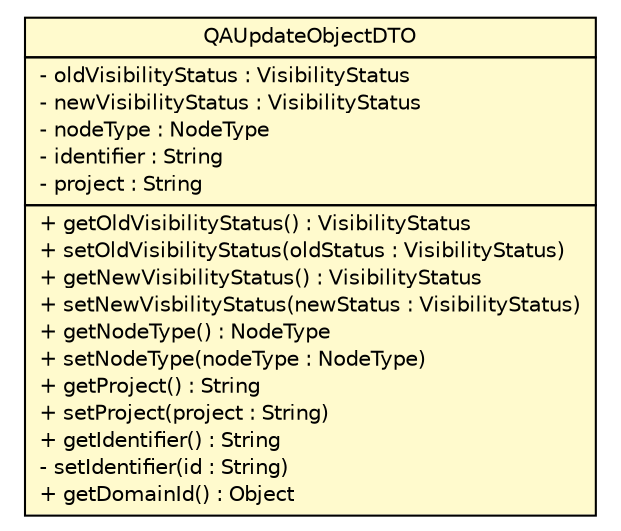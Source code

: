 #!/usr/local/bin/dot
#
# Class diagram 
# Generated by UmlGraph version 4.8 (http://www.spinellis.gr/sw/umlgraph)
#

digraph G {
	edge [fontname="Helvetica",fontsize=10,labelfontname="Helvetica",labelfontsize=10];
	node [fontname="Helvetica",fontsize=10,shape=plaintext];
	// gov.nih.nci.ncia.dto.QAUpdateObjectDTO
	c25107 [label=<<table border="0" cellborder="1" cellspacing="0" cellpadding="2" port="p" bgcolor="lemonChiffon" href="./QAUpdateObjectDTO.html">
		<tr><td><table border="0" cellspacing="0" cellpadding="1">
			<tr><td> QAUpdateObjectDTO </td></tr>
		</table></td></tr>
		<tr><td><table border="0" cellspacing="0" cellpadding="1">
			<tr><td align="left"> - oldVisibilityStatus : VisibilityStatus </td></tr>
			<tr><td align="left"> - newVisibilityStatus : VisibilityStatus </td></tr>
			<tr><td align="left"> - nodeType : NodeType </td></tr>
			<tr><td align="left"> - identifier : String </td></tr>
			<tr><td align="left"> - project : String </td></tr>
		</table></td></tr>
		<tr><td><table border="0" cellspacing="0" cellpadding="1">
			<tr><td align="left"> + getOldVisibilityStatus() : VisibilityStatus </td></tr>
			<tr><td align="left"> + setOldVisibilityStatus(oldStatus : VisibilityStatus) </td></tr>
			<tr><td align="left"> + getNewVisibilityStatus() : VisibilityStatus </td></tr>
			<tr><td align="left"> + setNewVisbilityStatus(newStatus : VisibilityStatus) </td></tr>
			<tr><td align="left"> + getNodeType() : NodeType </td></tr>
			<tr><td align="left"> + setNodeType(nodeType : NodeType) </td></tr>
			<tr><td align="left"> + getProject() : String </td></tr>
			<tr><td align="left"> + setProject(project : String) </td></tr>
			<tr><td align="left"> + getIdentifier() : String </td></tr>
			<tr><td align="left"> - setIdentifier(id : String) </td></tr>
			<tr><td align="left"> + getDomainId() : Object </td></tr>
		</table></td></tr>
		</table>>, fontname="Helvetica", fontcolor="black", fontsize=10.0];
}


